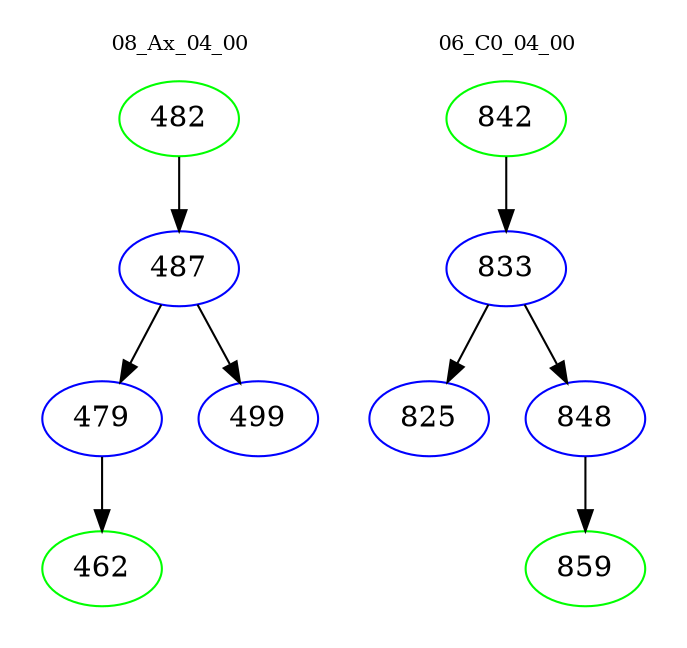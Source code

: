 digraph{
subgraph cluster_0 {
color = white
label = "08_Ax_04_00";
fontsize=10;
T0_482 [label="482", color="green"]
T0_482 -> T0_487 [color="black"]
T0_487 [label="487", color="blue"]
T0_487 -> T0_479 [color="black"]
T0_479 [label="479", color="blue"]
T0_479 -> T0_462 [color="black"]
T0_462 [label="462", color="green"]
T0_487 -> T0_499 [color="black"]
T0_499 [label="499", color="blue"]
}
subgraph cluster_1 {
color = white
label = "06_C0_04_00";
fontsize=10;
T1_842 [label="842", color="green"]
T1_842 -> T1_833 [color="black"]
T1_833 [label="833", color="blue"]
T1_833 -> T1_825 [color="black"]
T1_825 [label="825", color="blue"]
T1_833 -> T1_848 [color="black"]
T1_848 [label="848", color="blue"]
T1_848 -> T1_859 [color="black"]
T1_859 [label="859", color="green"]
}
}
